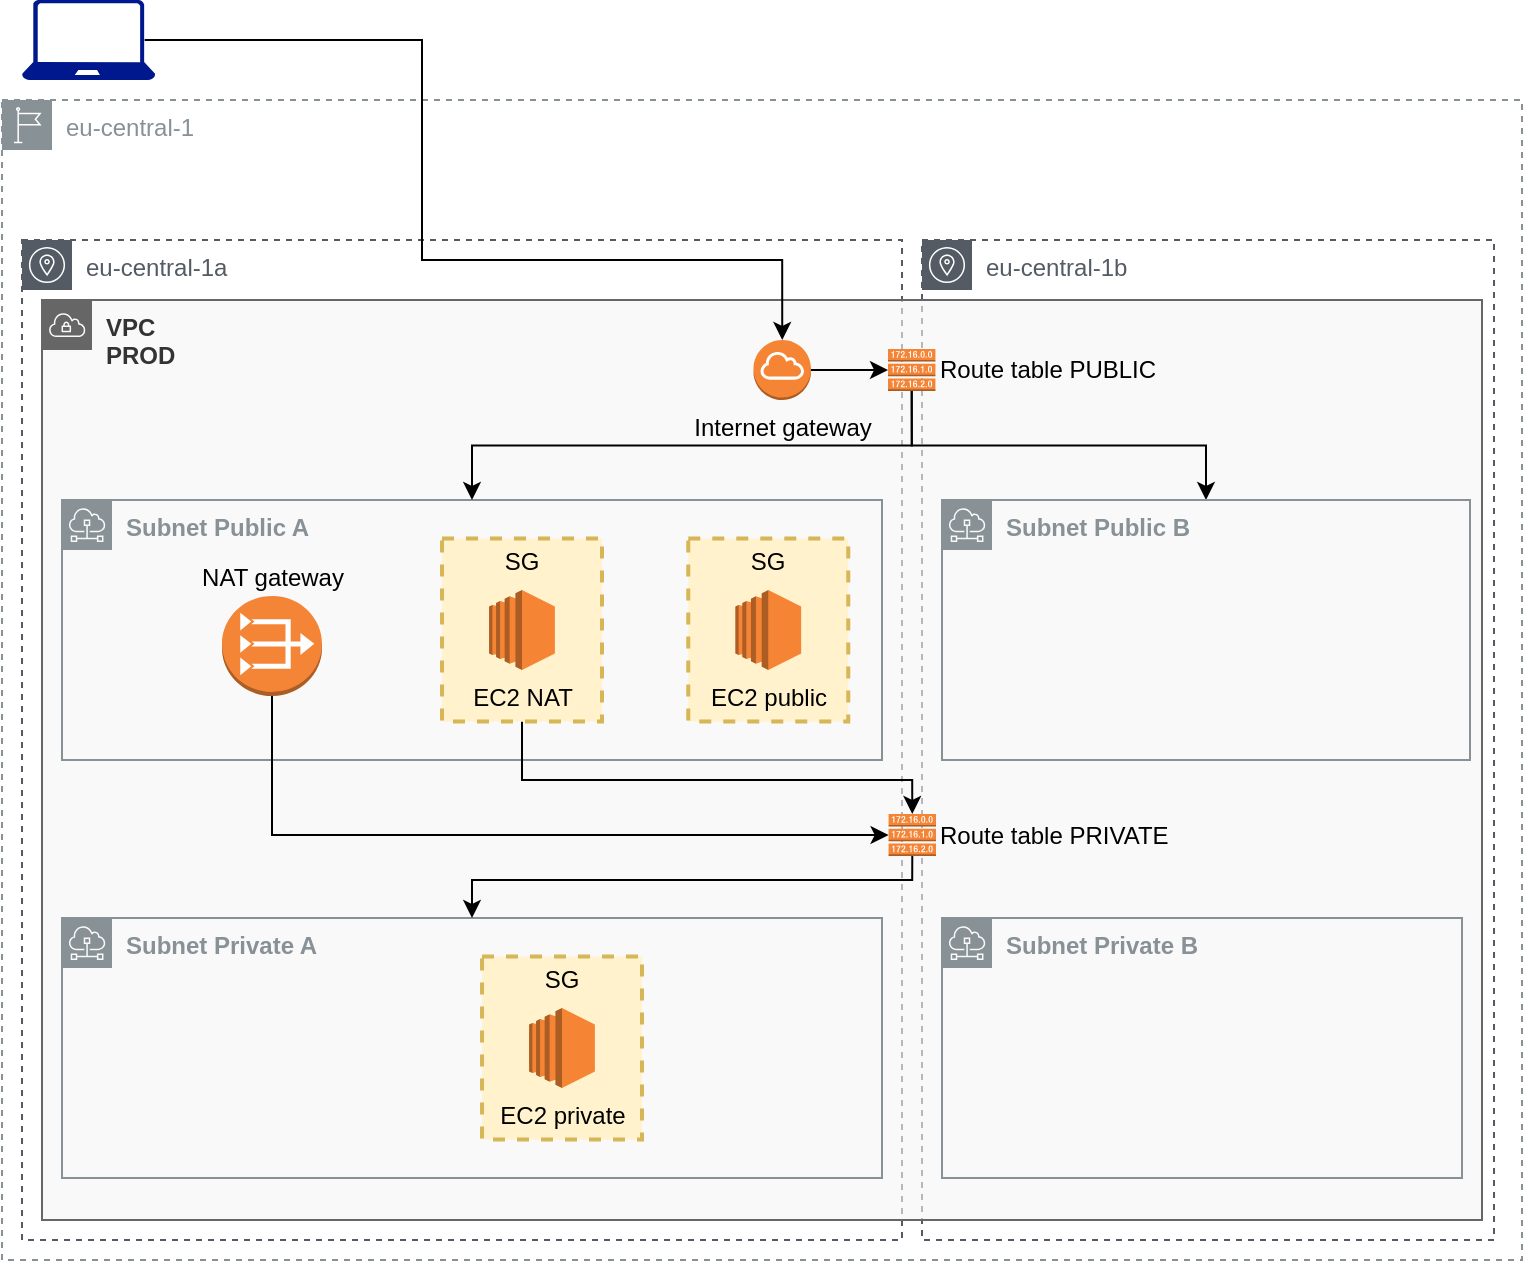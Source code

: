 <mxfile version="13.10.0" type="github">
  <diagram id="UUgaOf1F6qNWSPvY_eEi" name="Page-1">
    <mxGraphModel dx="946" dy="576" grid="1" gridSize="10" guides="1" tooltips="1" connect="1" arrows="1" fold="1" page="1" pageScale="1" pageWidth="827" pageHeight="1169" math="0" shadow="0">
      <root>
        <mxCell id="0" />
        <mxCell id="1" parent="0" />
        <mxCell id="LLyH-jrI4SZby10niK_6-6" value="eu-central-1" style="outlineConnect=0;gradientColor=none;html=1;whiteSpace=wrap;fontSize=12;fontStyle=0;shape=mxgraph.aws4.group;grIcon=mxgraph.aws4.group_region;strokeColor=#879196;fillColor=none;verticalAlign=top;align=left;spacingLeft=30;fontColor=#879196;dashed=1;" parent="1" vertex="1">
          <mxGeometry x="40" y="80" width="760" height="580" as="geometry" />
        </mxCell>
        <mxCell id="LLyH-jrI4SZby10niK_6-10" value="eu-central-1a" style="outlineConnect=0;gradientColor=none;html=1;whiteSpace=wrap;fontSize=12;fontStyle=0;shape=mxgraph.aws4.group;grIcon=mxgraph.aws4.group_availability_zone;strokeColor=#545B64;fillColor=none;verticalAlign=top;align=left;spacingLeft=30;fontColor=#545B64;dashed=1;" parent="1" vertex="1">
          <mxGeometry x="50" y="150" width="440" height="500" as="geometry" />
        </mxCell>
        <mxCell id="OXB0Sn-YbdVNyxZLLh_s-15" value="eu-central-1b" style="outlineConnect=0;gradientColor=none;html=1;whiteSpace=wrap;fontSize=12;fontStyle=0;shape=mxgraph.aws4.group;grIcon=mxgraph.aws4.group_availability_zone;strokeColor=#545B64;fillColor=none;verticalAlign=top;align=left;spacingLeft=30;fontColor=#545B64;dashed=1;" parent="1" vertex="1">
          <mxGeometry x="500" y="150" width="286" height="500" as="geometry" />
        </mxCell>
        <mxCell id="FU5zcwVCU_c94r31TygK-25" value="&lt;b&gt;VPC &lt;br&gt;PROD&lt;/b&gt;" style="outlineConnect=0;html=1;whiteSpace=wrap;fontSize=12;fontStyle=0;shape=mxgraph.aws4.group;grIcon=mxgraph.aws4.group_vpc;strokeColor=#666666;fillColor=#f5f5f5;verticalAlign=top;align=left;spacingLeft=30;dashed=0;fillOpacity=60;fontColor=#333333;" parent="1" vertex="1">
          <mxGeometry x="60" y="180" width="720" height="460" as="geometry" />
        </mxCell>
        <mxCell id="LLyH-jrI4SZby10niK_6-12" value="" style="aspect=fixed;pointerEvents=1;shadow=0;dashed=0;html=1;strokeColor=none;labelPosition=center;verticalLabelPosition=bottom;verticalAlign=top;align=center;fillColor=#00188D;shape=mxgraph.azure.laptop" parent="1" vertex="1">
          <mxGeometry x="50" y="30" width="66.66" height="40" as="geometry" />
        </mxCell>
        <mxCell id="LLyH-jrI4SZby10niK_6-16" value="&lt;b&gt;Subnet Public A&lt;br&gt;&lt;/b&gt;" style="outlineConnect=0;gradientColor=none;html=1;whiteSpace=wrap;fontSize=12;fontStyle=0;shape=mxgraph.aws4.group;grIcon=mxgraph.aws4.group_subnet;strokeColor=#879196;fillColor=none;verticalAlign=top;align=left;spacingLeft=30;fontColor=#879196;dashed=0;" parent="1" vertex="1">
          <mxGeometry x="70" y="280" width="410" height="130" as="geometry" />
        </mxCell>
        <mxCell id="FU5zcwVCU_c94r31TygK-31" style="edgeStyle=orthogonalEdgeStyle;rounded=0;orthogonalLoop=1;jettySize=auto;html=1;exitX=0.5;exitY=1;exitDx=0;exitDy=0;exitPerimeter=0;labelBackgroundColor=none;align=center;" parent="1" source="FU5zcwVCU_c94r31TygK-26" target="LLyH-jrI4SZby10niK_6-16" edge="1">
          <mxGeometry relative="1" as="geometry" />
        </mxCell>
        <mxCell id="OXB0Sn-YbdVNyxZLLh_s-12" style="edgeStyle=orthogonalEdgeStyle;rounded=0;orthogonalLoop=1;jettySize=auto;html=1;exitX=0.5;exitY=1;exitDx=0;exitDy=0;exitPerimeter=0;" parent="1" source="FU5zcwVCU_c94r31TygK-26" target="OXB0Sn-YbdVNyxZLLh_s-2" edge="1">
          <mxGeometry relative="1" as="geometry" />
        </mxCell>
        <mxCell id="FU5zcwVCU_c94r31TygK-26" value="Route table PUBLIC" style="outlineConnect=0;dashed=0;verticalLabelPosition=middle;verticalAlign=middle;align=left;html=1;shape=mxgraph.aws3.route_table;fillColor=#F58536;gradientColor=none;labelPosition=right;" parent="1" vertex="1">
          <mxGeometry x="483" y="204.5" width="23.71" height="21" as="geometry" />
        </mxCell>
        <mxCell id="FU5zcwVCU_c94r31TygK-32" style="edgeStyle=orthogonalEdgeStyle;rounded=0;orthogonalLoop=1;jettySize=auto;html=1;exitX=1;exitY=0.5;exitDx=0;exitDy=0;exitPerimeter=0;entryX=0;entryY=0.5;entryDx=0;entryDy=0;entryPerimeter=0;labelBackgroundColor=none;strokeColor=#000000;fontColor=#000000;align=center;" parent="1" source="FU5zcwVCU_c94r31TygK-28" target="FU5zcwVCU_c94r31TygK-26" edge="1">
          <mxGeometry relative="1" as="geometry" />
        </mxCell>
        <mxCell id="FU5zcwVCU_c94r31TygK-28" value="Internet gateway" style="outlineConnect=0;dashed=0;verticalLabelPosition=bottom;verticalAlign=top;align=center;html=1;shape=mxgraph.aws3.internet_gateway;fillColor=#F58534;gradientColor=none;" parent="1" vertex="1">
          <mxGeometry x="415.75" y="200" width="28.75" height="30" as="geometry" />
        </mxCell>
        <mxCell id="FU5zcwVCU_c94r31TygK-29" style="edgeStyle=orthogonalEdgeStyle;rounded=0;orthogonalLoop=1;jettySize=auto;html=1;exitX=0.92;exitY=0.5;exitDx=0;exitDy=0;exitPerimeter=0;entryX=0.5;entryY=0;entryDx=0;entryDy=0;entryPerimeter=0;" parent="1" source="LLyH-jrI4SZby10niK_6-12" target="FU5zcwVCU_c94r31TygK-28" edge="1">
          <mxGeometry relative="1" as="geometry">
            <mxPoint x="121.327" y="60" as="sourcePoint" />
            <mxPoint x="154.375" y="210" as="targetPoint" />
            <Array as="points">
              <mxPoint x="250" y="50" />
              <mxPoint x="250" y="160" />
              <mxPoint x="430" y="160" />
            </Array>
          </mxGeometry>
        </mxCell>
        <mxCell id="OXB0Sn-YbdVNyxZLLh_s-2" value="&lt;b&gt;Subnet Public B&lt;br&gt;&lt;/b&gt;" style="outlineConnect=0;gradientColor=none;html=1;whiteSpace=wrap;fontSize=12;fontStyle=0;shape=mxgraph.aws4.group;grIcon=mxgraph.aws4.group_subnet;strokeColor=#879196;fillColor=none;verticalAlign=top;align=left;spacingLeft=30;fontColor=#879196;dashed=0;" parent="1" vertex="1">
          <mxGeometry x="510" y="280" width="264" height="130" as="geometry" />
        </mxCell>
        <mxCell id="cMqSNvniRJjTrtZ4b-FK-1" value="&lt;b&gt;Subnet Private A&lt;br&gt;&lt;/b&gt;" style="outlineConnect=0;gradientColor=none;html=1;whiteSpace=wrap;fontSize=12;fontStyle=0;shape=mxgraph.aws4.group;grIcon=mxgraph.aws4.group_subnet;strokeColor=#879196;fillColor=none;verticalAlign=top;align=left;spacingLeft=30;fontColor=#879196;dashed=0;" vertex="1" parent="1">
          <mxGeometry x="70" y="489" width="410" height="130" as="geometry" />
        </mxCell>
        <mxCell id="cMqSNvniRJjTrtZ4b-FK-2" value="&lt;b&gt;Subnet Private B&lt;br&gt;&lt;/b&gt;" style="outlineConnect=0;gradientColor=none;html=1;whiteSpace=wrap;fontSize=12;fontStyle=0;shape=mxgraph.aws4.group;grIcon=mxgraph.aws4.group_subnet;strokeColor=#879196;fillColor=none;verticalAlign=top;align=left;spacingLeft=30;fontColor=#879196;dashed=0;" vertex="1" parent="1">
          <mxGeometry x="510" y="489" width="260" height="130" as="geometry" />
        </mxCell>
        <mxCell id="FU5zcwVCU_c94r31TygK-1" value="SG" style="fontStyle=0;verticalAlign=top;align=center;spacingTop=-2;fillColor=#fff2cc;rounded=0;whiteSpace=wrap;html=1;strokeColor=#d6b656;strokeWidth=2;dashed=1;container=1;collapsible=0;expand=0;recursiveResize=0;" parent="1" vertex="1">
          <mxGeometry x="280" y="508.25" width="80" height="91.5" as="geometry" />
        </mxCell>
        <mxCell id="FU5zcwVCU_c94r31TygK-2" value="EC2 private" style="outlineConnect=0;dashed=0;verticalLabelPosition=bottom;verticalAlign=top;align=center;html=1;shape=mxgraph.aws3.ec2;fillColor=#F58534;gradientColor=none;" parent="FU5zcwVCU_c94r31TygK-1" vertex="1">
          <mxGeometry x="23.55" y="25.75" width="32.9" height="40" as="geometry" />
        </mxCell>
        <mxCell id="cMqSNvniRJjTrtZ4b-FK-5" value="SG" style="fontStyle=0;verticalAlign=top;align=center;spacingTop=-2;fillColor=#fff2cc;rounded=0;whiteSpace=wrap;html=1;strokeColor=#d6b656;strokeWidth=2;dashed=1;container=1;collapsible=0;expand=0;recursiveResize=0;" vertex="1" parent="1">
          <mxGeometry x="383.13" y="299.25" width="80" height="91.5" as="geometry" />
        </mxCell>
        <mxCell id="cMqSNvniRJjTrtZ4b-FK-6" value="EC2 public" style="outlineConnect=0;dashed=0;verticalLabelPosition=bottom;verticalAlign=top;align=center;html=1;shape=mxgraph.aws3.ec2;fillColor=#F58534;gradientColor=none;" vertex="1" parent="cMqSNvniRJjTrtZ4b-FK-5">
          <mxGeometry x="23.55" y="25.75" width="32.9" height="40" as="geometry" />
        </mxCell>
        <mxCell id="cMqSNvniRJjTrtZ4b-FK-17" style="edgeStyle=orthogonalEdgeStyle;rounded=0;orthogonalLoop=1;jettySize=auto;html=1;exitX=0.5;exitY=1;exitDx=0;exitDy=0;entryX=0.5;entryY=0;entryDx=0;entryDy=0;entryPerimeter=0;" edge="1" parent="1" source="cMqSNvniRJjTrtZ4b-FK-7" target="cMqSNvniRJjTrtZ4b-FK-10">
          <mxGeometry relative="1" as="geometry">
            <Array as="points">
              <mxPoint x="300" y="420" />
              <mxPoint x="495" y="420" />
            </Array>
          </mxGeometry>
        </mxCell>
        <mxCell id="cMqSNvniRJjTrtZ4b-FK-7" value="SG" style="fontStyle=0;verticalAlign=top;align=center;spacingTop=-2;fillColor=#fff2cc;rounded=0;whiteSpace=wrap;html=1;strokeColor=#d6b656;strokeWidth=2;dashed=1;container=1;collapsible=0;expand=0;recursiveResize=0;" vertex="1" parent="1">
          <mxGeometry x="260" y="299.25" width="80" height="91.5" as="geometry" />
        </mxCell>
        <mxCell id="cMqSNvniRJjTrtZ4b-FK-8" value="EC2 NAT" style="outlineConnect=0;dashed=0;verticalLabelPosition=bottom;verticalAlign=top;align=center;html=1;shape=mxgraph.aws3.ec2;fillColor=#F58534;gradientColor=none;" vertex="1" parent="cMqSNvniRJjTrtZ4b-FK-7">
          <mxGeometry x="23.55" y="25.75" width="32.9" height="40" as="geometry" />
        </mxCell>
        <mxCell id="cMqSNvniRJjTrtZ4b-FK-16" style="edgeStyle=orthogonalEdgeStyle;rounded=0;orthogonalLoop=1;jettySize=auto;html=1;exitX=0.5;exitY=1;exitDx=0;exitDy=0;exitPerimeter=0;" edge="1" parent="1" source="cMqSNvniRJjTrtZ4b-FK-10" target="cMqSNvniRJjTrtZ4b-FK-1">
          <mxGeometry relative="1" as="geometry">
            <Array as="points">
              <mxPoint x="495" y="470" />
              <mxPoint x="275" y="470" />
            </Array>
          </mxGeometry>
        </mxCell>
        <mxCell id="cMqSNvniRJjTrtZ4b-FK-10" value="Route table PRIVATE" style="outlineConnect=0;dashed=0;verticalLabelPosition=middle;verticalAlign=middle;align=left;html=1;shape=mxgraph.aws3.route_table;fillColor=#F58536;gradientColor=none;labelPosition=right;" vertex="1" parent="1">
          <mxGeometry x="483.29" y="437" width="23.71" height="21" as="geometry" />
        </mxCell>
        <mxCell id="cMqSNvniRJjTrtZ4b-FK-15" style="edgeStyle=orthogonalEdgeStyle;rounded=0;orthogonalLoop=1;jettySize=auto;html=1;exitX=0.5;exitY=1;exitDx=0;exitDy=0;exitPerimeter=0;entryX=0;entryY=0.5;entryDx=0;entryDy=0;entryPerimeter=0;" edge="1" parent="1" source="cMqSNvniRJjTrtZ4b-FK-13" target="cMqSNvniRJjTrtZ4b-FK-10">
          <mxGeometry relative="1" as="geometry" />
        </mxCell>
        <mxCell id="cMqSNvniRJjTrtZ4b-FK-13" value="NAT gateway" style="outlineConnect=0;dashed=0;verticalLabelPosition=top;verticalAlign=bottom;align=center;html=1;shape=mxgraph.aws3.vpc_nat_gateway;fillColor=#F58536;gradientColor=none;labelPosition=center;" vertex="1" parent="1">
          <mxGeometry x="150" y="328" width="50" height="50" as="geometry" />
        </mxCell>
      </root>
    </mxGraphModel>
  </diagram>
</mxfile>
